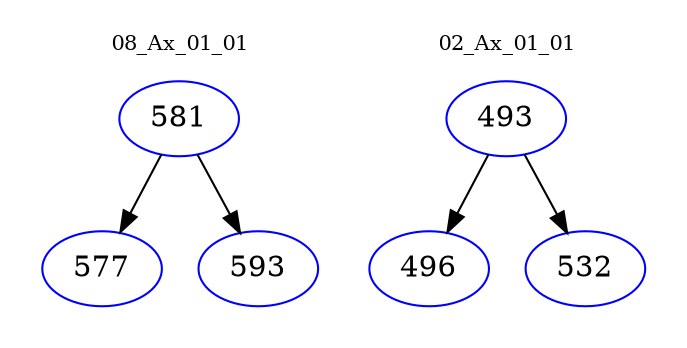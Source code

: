 digraph{
subgraph cluster_0 {
color = white
label = "08_Ax_01_01";
fontsize=10;
T0_581 [label="581", color="blue"]
T0_581 -> T0_577 [color="black"]
T0_577 [label="577", color="blue"]
T0_581 -> T0_593 [color="black"]
T0_593 [label="593", color="blue"]
}
subgraph cluster_1 {
color = white
label = "02_Ax_01_01";
fontsize=10;
T1_493 [label="493", color="blue"]
T1_493 -> T1_496 [color="black"]
T1_496 [label="496", color="blue"]
T1_493 -> T1_532 [color="black"]
T1_532 [label="532", color="blue"]
}
}
